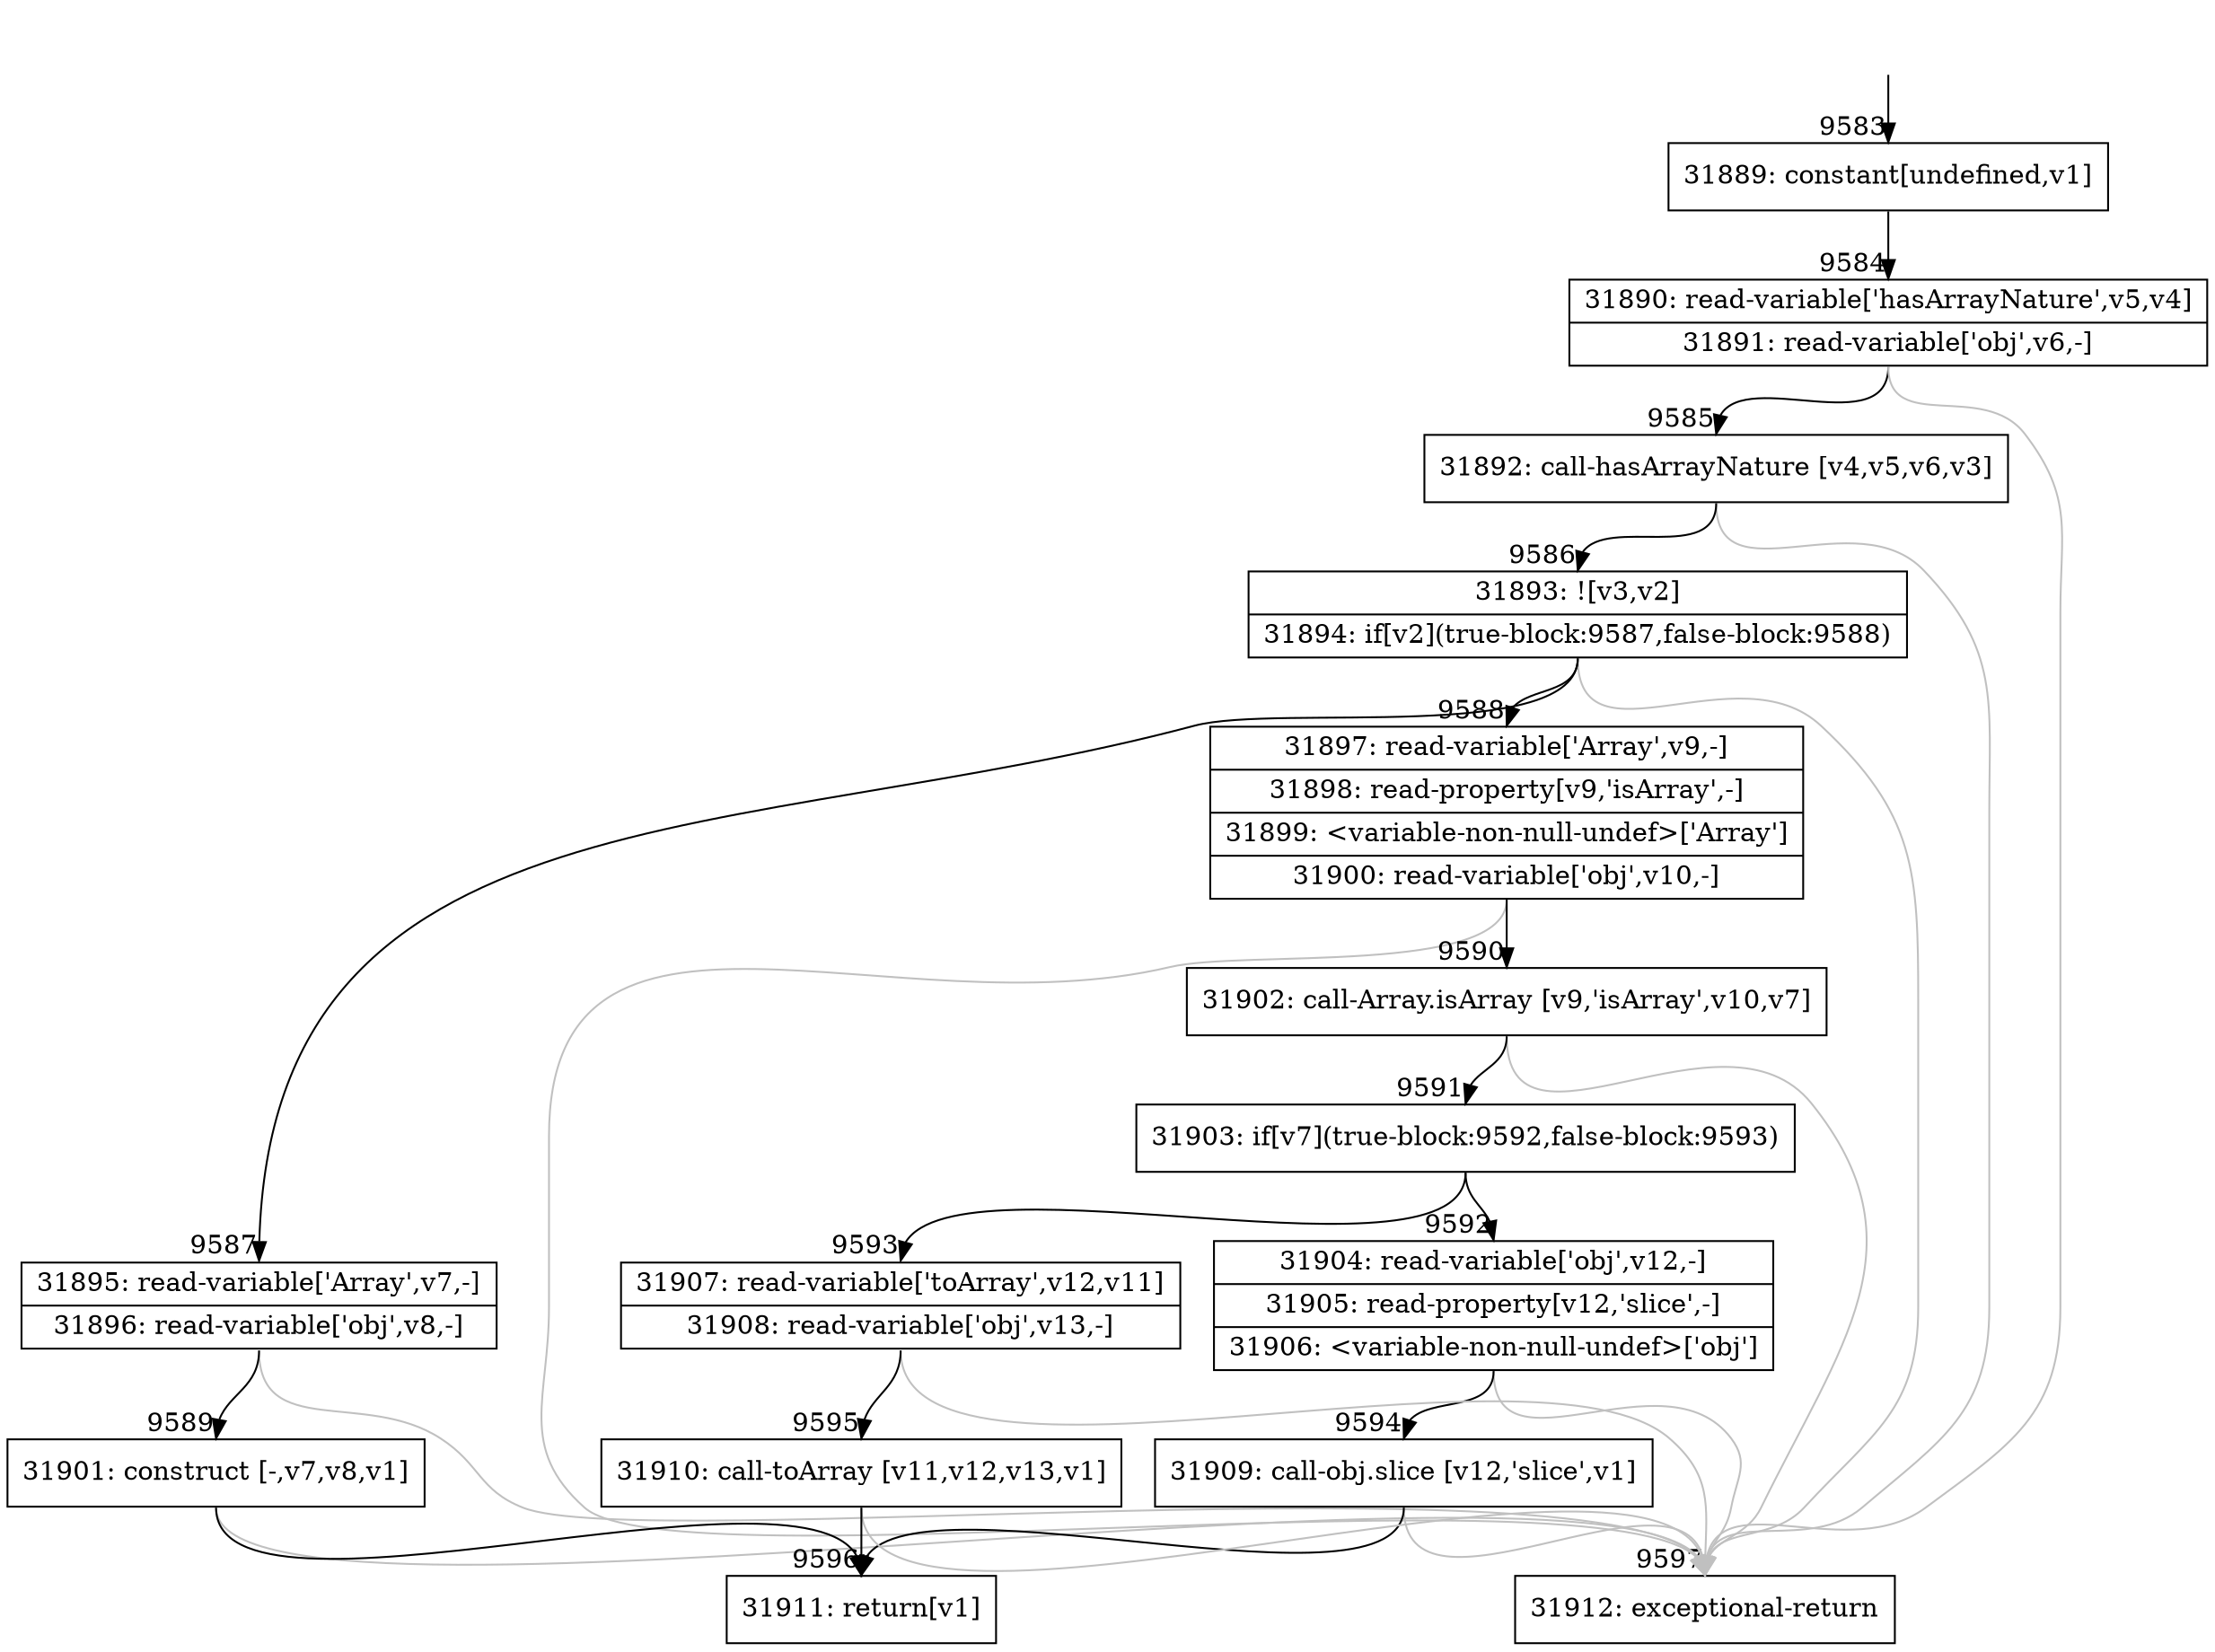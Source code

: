 digraph {
rankdir="TD"
BB_entry707[shape=none,label=""];
BB_entry707 -> BB9583 [tailport=s, headport=n, headlabel="    9583"]
BB9583 [shape=record label="{31889: constant[undefined,v1]}" ] 
BB9583 -> BB9584 [tailport=s, headport=n, headlabel="      9584"]
BB9584 [shape=record label="{31890: read-variable['hasArrayNature',v5,v4]|31891: read-variable['obj',v6,-]}" ] 
BB9584 -> BB9585 [tailport=s, headport=n, headlabel="      9585"]
BB9584 -> BB9597 [tailport=s, headport=n, color=gray, headlabel="      9597"]
BB9585 [shape=record label="{31892: call-hasArrayNature [v4,v5,v6,v3]}" ] 
BB9585 -> BB9586 [tailport=s, headport=n, headlabel="      9586"]
BB9585 -> BB9597 [tailport=s, headport=n, color=gray]
BB9586 [shape=record label="{31893: ![v3,v2]|31894: if[v2](true-block:9587,false-block:9588)}" ] 
BB9586 -> BB9587 [tailport=s, headport=n, headlabel="      9587"]
BB9586 -> BB9588 [tailport=s, headport=n, headlabel="      9588"]
BB9586 -> BB9597 [tailport=s, headport=n, color=gray]
BB9587 [shape=record label="{31895: read-variable['Array',v7,-]|31896: read-variable['obj',v8,-]}" ] 
BB9587 -> BB9589 [tailport=s, headport=n, headlabel="      9589"]
BB9587 -> BB9597 [tailport=s, headport=n, color=gray]
BB9588 [shape=record label="{31897: read-variable['Array',v9,-]|31898: read-property[v9,'isArray',-]|31899: \<variable-non-null-undef\>['Array']|31900: read-variable['obj',v10,-]}" ] 
BB9588 -> BB9590 [tailport=s, headport=n, headlabel="      9590"]
BB9588 -> BB9597 [tailport=s, headport=n, color=gray]
BB9589 [shape=record label="{31901: construct [-,v7,v8,v1]}" ] 
BB9589 -> BB9596 [tailport=s, headport=n, headlabel="      9596"]
BB9589 -> BB9597 [tailport=s, headport=n, color=gray]
BB9590 [shape=record label="{31902: call-Array.isArray [v9,'isArray',v10,v7]}" ] 
BB9590 -> BB9591 [tailport=s, headport=n, headlabel="      9591"]
BB9590 -> BB9597 [tailport=s, headport=n, color=gray]
BB9591 [shape=record label="{31903: if[v7](true-block:9592,false-block:9593)}" ] 
BB9591 -> BB9592 [tailport=s, headport=n, headlabel="      9592"]
BB9591 -> BB9593 [tailport=s, headport=n, headlabel="      9593"]
BB9592 [shape=record label="{31904: read-variable['obj',v12,-]|31905: read-property[v12,'slice',-]|31906: \<variable-non-null-undef\>['obj']}" ] 
BB9592 -> BB9594 [tailport=s, headport=n, headlabel="      9594"]
BB9592 -> BB9597 [tailport=s, headport=n, color=gray]
BB9593 [shape=record label="{31907: read-variable['toArray',v12,v11]|31908: read-variable['obj',v13,-]}" ] 
BB9593 -> BB9595 [tailport=s, headport=n, headlabel="      9595"]
BB9593 -> BB9597 [tailport=s, headport=n, color=gray]
BB9594 [shape=record label="{31909: call-obj.slice [v12,'slice',v1]}" ] 
BB9594 -> BB9596 [tailport=s, headport=n]
BB9594 -> BB9597 [tailport=s, headport=n, color=gray]
BB9595 [shape=record label="{31910: call-toArray [v11,v12,v13,v1]}" ] 
BB9595 -> BB9596 [tailport=s, headport=n]
BB9595 -> BB9597 [tailport=s, headport=n, color=gray]
BB9596 [shape=record label="{31911: return[v1]}" ] 
BB9597 [shape=record label="{31912: exceptional-return}" ] 
//#$~ 17075
}

